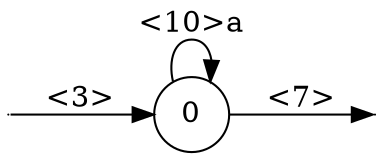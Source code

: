digraph
{
  vcsn_context = "lal_char(a)_z"
  rankdir = LR
  {
    node [shape = point, width = 0]
    I0
    F0
  }
  {
    node [shape = circle]
    0
  }
  I0 -> 0 [label = "<3>"]
  0 -> F0 [label = "<7>"]
  0 -> 0 [label = "<10>a"]
}